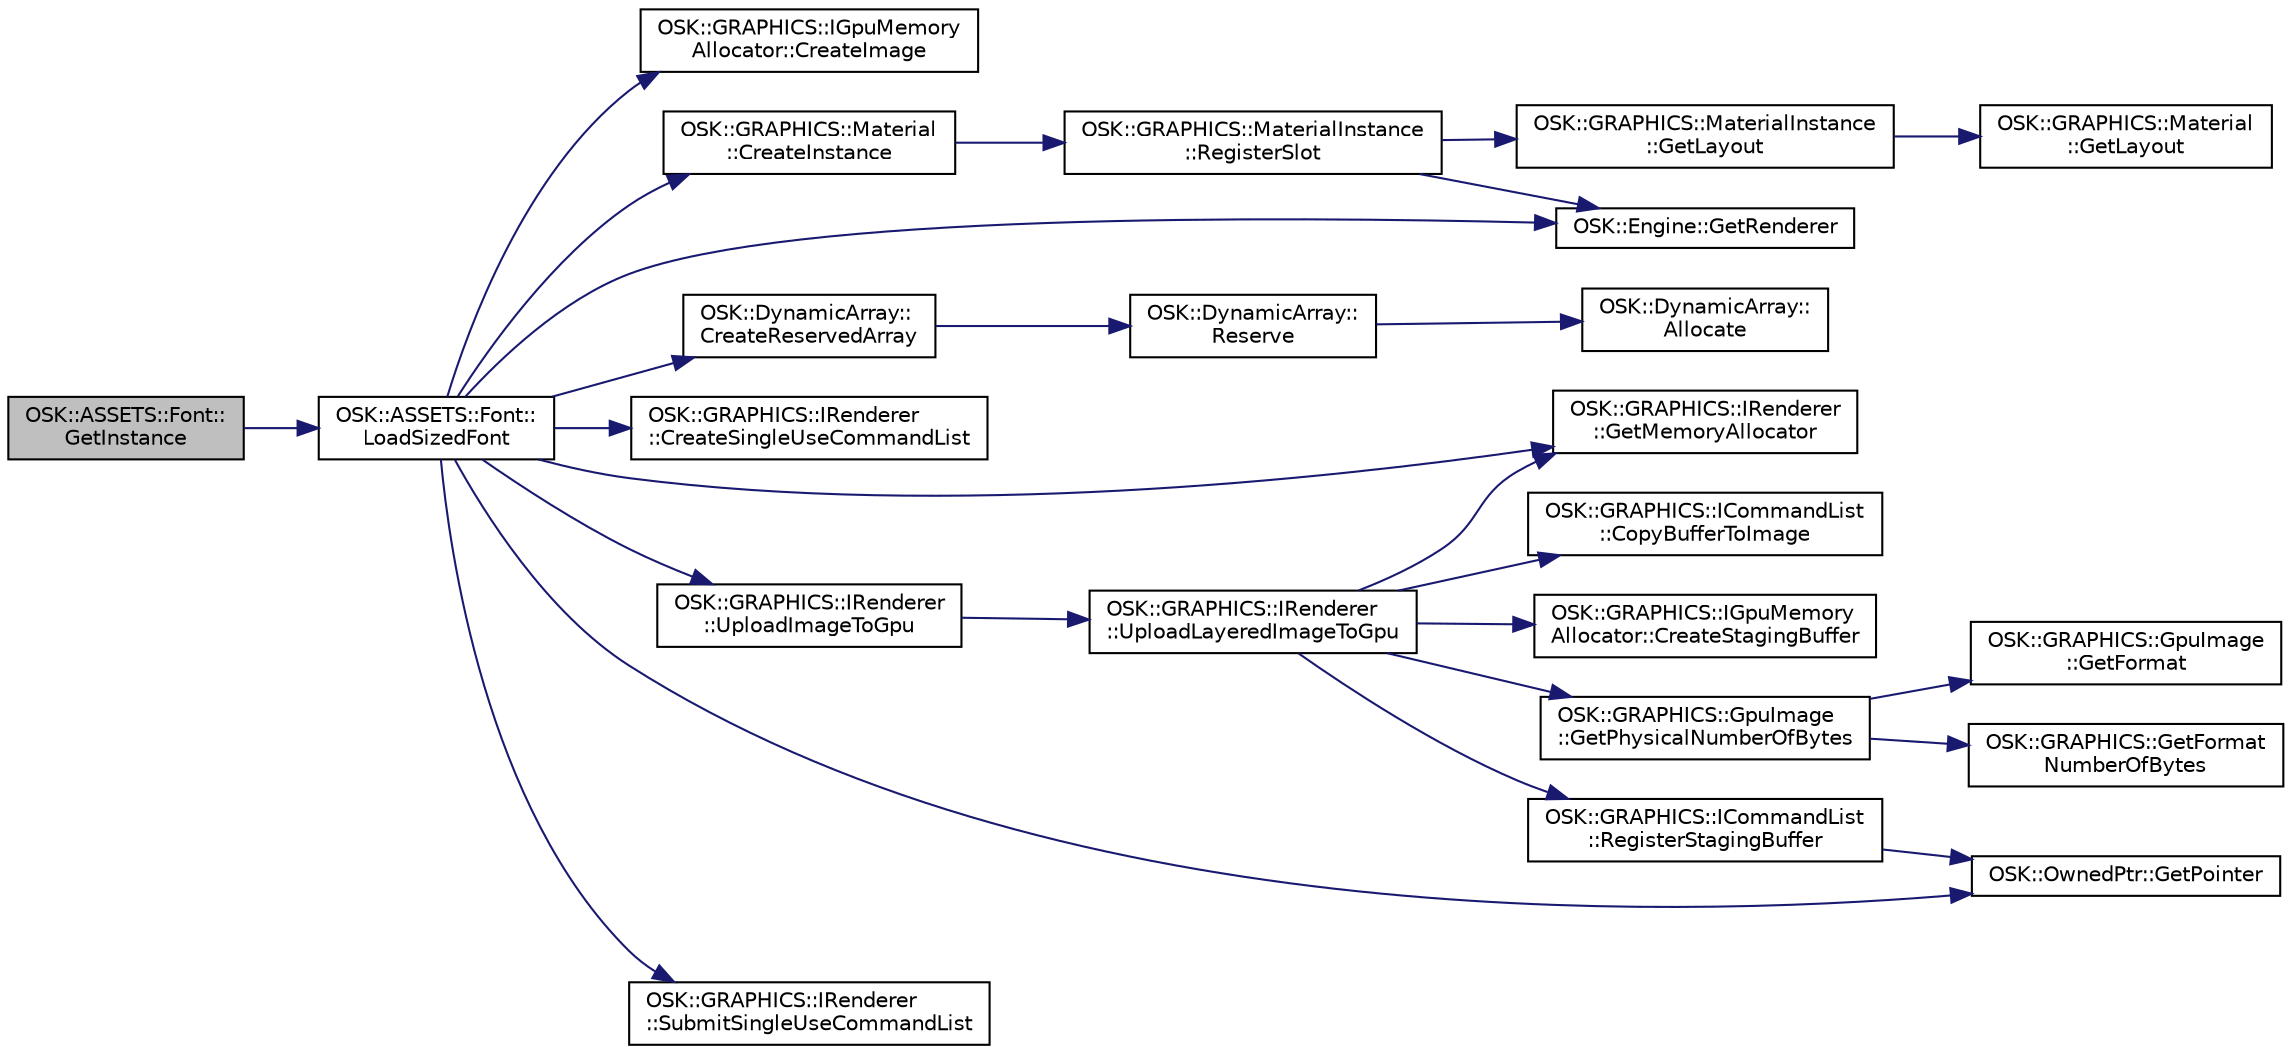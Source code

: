 digraph "OSK::ASSETS::Font::GetInstance"
{
 // LATEX_PDF_SIZE
  edge [fontname="Helvetica",fontsize="10",labelfontname="Helvetica",labelfontsize="10"];
  node [fontname="Helvetica",fontsize="10",shape=record];
  rankdir="LR";
  Node1 [label="OSK::ASSETS::Font::\lGetInstance",height=0.2,width=0.4,color="black", fillcolor="grey75", style="filled", fontcolor="black",tooltip="Devuelve la información de una instancia de la fuente con el tamaño dado."];
  Node1 -> Node2 [color="midnightblue",fontsize="10",style="solid",fontname="Helvetica"];
  Node2 [label="OSK::ASSETS::Font::\lLoadSizedFont",height=0.2,width=0.4,color="black", fillcolor="white", style="filled",URL="$class_o_s_k_1_1_a_s_s_e_t_s_1_1_font.html#a5db23936cef420c1ba8253b95d78b2fc",tooltip="Genera la imagen de la fuente para el tamaño de letra dado."];
  Node2 -> Node3 [color="midnightblue",fontsize="10",style="solid",fontname="Helvetica"];
  Node3 [label="OSK::GRAPHICS::IGpuMemory\lAllocator::CreateImage",height=0.2,width=0.4,color="black", fillcolor="white", style="filled",URL="$class_o_s_k_1_1_g_r_a_p_h_i_c_s_1_1_i_gpu_memory_allocator.html#a9edc56722522b79a352ce378e1ac8595",tooltip="Crea una nueva imagen en la GPU."];
  Node2 -> Node4 [color="midnightblue",fontsize="10",style="solid",fontname="Helvetica"];
  Node4 [label="OSK::GRAPHICS::Material\l::CreateInstance",height=0.2,width=0.4,color="black", fillcolor="white", style="filled",URL="$class_o_s_k_1_1_g_r_a_p_h_i_c_s_1_1_material.html#acf1dacea3b45a53ca86d96e30af22af1",tooltip="Crea y devuelve una nueva instancia de este material."];
  Node4 -> Node5 [color="midnightblue",fontsize="10",style="solid",fontname="Helvetica"];
  Node5 [label="OSK::GRAPHICS::MaterialInstance\l::RegisterSlot",height=0.2,width=0.4,color="black", fillcolor="white", style="filled",URL="$class_o_s_k_1_1_g_r_a_p_h_i_c_s_1_1_material_instance.html#a2293d59b8bd0c6c02dfb5cafc41261c0",tooltip="Registra un slot."];
  Node5 -> Node6 [color="midnightblue",fontsize="10",style="solid",fontname="Helvetica"];
  Node6 [label="OSK::GRAPHICS::MaterialInstance\l::GetLayout",height=0.2,width=0.4,color="black", fillcolor="white", style="filled",URL="$class_o_s_k_1_1_g_r_a_p_h_i_c_s_1_1_material_instance.html#a5d7d87b3da1560a7a77fd9b3cafc957f",tooltip="Devuelve el layout de esta instancia (es decir, el layout del material padre)."];
  Node6 -> Node7 [color="midnightblue",fontsize="10",style="solid",fontname="Helvetica"];
  Node7 [label="OSK::GRAPHICS::Material\l::GetLayout",height=0.2,width=0.4,color="black", fillcolor="white", style="filled",URL="$class_o_s_k_1_1_g_r_a_p_h_i_c_s_1_1_material.html#a29f2fe999bf8857dbbb65fb73df335ca",tooltip=" "];
  Node5 -> Node8 [color="midnightblue",fontsize="10",style="solid",fontname="Helvetica"];
  Node8 [label="OSK::Engine::GetRenderer",height=0.2,width=0.4,color="black", fillcolor="white", style="filled",URL="$class_o_s_k_1_1_engine.html#a019c5397d042224c134b7fd22c739d00",tooltip=" "];
  Node2 -> Node9 [color="midnightblue",fontsize="10",style="solid",fontname="Helvetica"];
  Node9 [label="OSK::DynamicArray::\lCreateReservedArray",height=0.2,width=0.4,color="black", fillcolor="white", style="filled",URL="$class_o_s_k_1_1_dynamic_array.html#a05c1d595ea13dde44703e78c3b186fb5",tooltip="Crea un DynamicArray con espacio reservado para el número de elementos dado."];
  Node9 -> Node10 [color="midnightblue",fontsize="10",style="solid",fontname="Helvetica"];
  Node10 [label="OSK::DynamicArray::\lReserve",height=0.2,width=0.4,color="black", fillcolor="white", style="filled",URL="$class_o_s_k_1_1_dynamic_array.html#a34323ddf4963e2097def5d8c3f80c08e",tooltip="Cambia el tamaño del array. Los datos se conservan, siempre que se pueda."];
  Node10 -> Node11 [color="midnightblue",fontsize="10",style="solid",fontname="Helvetica"];
  Node11 [label="OSK::DynamicArray::\lAllocate",height=0.2,width=0.4,color="black", fillcolor="white", style="filled",URL="$class_o_s_k_1_1_dynamic_array.html#acf322bf27bf4bfd581079500c67171a6",tooltip="Reserva espacio para 'size' elementos. Preserva los elementos anteriores."];
  Node2 -> Node12 [color="midnightblue",fontsize="10",style="solid",fontname="Helvetica"];
  Node12 [label="OSK::GRAPHICS::IRenderer\l::CreateSingleUseCommandList",height=0.2,width=0.4,color="black", fillcolor="white", style="filled",URL="$class_o_s_k_1_1_g_r_a_p_h_i_c_s_1_1_i_renderer.html#a0fa1cd26067c520e90cfa647f66e8366",tooltip="Crea una lista de comandos para un único uso. Útil para enviar datos a la GPU, por ejemplo."];
  Node2 -> Node13 [color="midnightblue",fontsize="10",style="solid",fontname="Helvetica"];
  Node13 [label="OSK::GRAPHICS::IRenderer\l::GetMemoryAllocator",height=0.2,width=0.4,color="black", fillcolor="white", style="filled",URL="$class_o_s_k_1_1_g_r_a_p_h_i_c_s_1_1_i_renderer.html#acf03703bbb6f031f905612d86f104b38",tooltip=" "];
  Node2 -> Node14 [color="midnightblue",fontsize="10",style="solid",fontname="Helvetica"];
  Node14 [label="OSK::OwnedPtr::GetPointer",height=0.2,width=0.4,color="black", fillcolor="white", style="filled",URL="$class_o_s_k_1_1_owned_ptr.html#a81dfab2299056fc9858aace55fca0042",tooltip="Devuelve el puntero nativo."];
  Node2 -> Node8 [color="midnightblue",fontsize="10",style="solid",fontname="Helvetica"];
  Node2 -> Node15 [color="midnightblue",fontsize="10",style="solid",fontname="Helvetica"];
  Node15 [label="OSK::GRAPHICS::IRenderer\l::SubmitSingleUseCommandList",height=0.2,width=0.4,color="black", fillcolor="white", style="filled",URL="$class_o_s_k_1_1_g_r_a_p_h_i_c_s_1_1_i_renderer.html#af337a6b45b1e298a4edff91981586d14",tooltip="Ejecuta el contenido de la lista de comandos."];
  Node2 -> Node16 [color="midnightblue",fontsize="10",style="solid",fontname="Helvetica"];
  Node16 [label="OSK::GRAPHICS::IRenderer\l::UploadImageToGpu",height=0.2,width=0.4,color="black", fillcolor="white", style="filled",URL="$class_o_s_k_1_1_g_r_a_p_h_i_c_s_1_1_i_renderer.html#a84c879978d05eb6e5ac7828dd115ab5d",tooltip="Rellena la imagen en la GPU con los datos dados."];
  Node16 -> Node17 [color="midnightblue",fontsize="10",style="solid",fontname="Helvetica"];
  Node17 [label="OSK::GRAPHICS::IRenderer\l::UploadLayeredImageToGpu",height=0.2,width=0.4,color="black", fillcolor="white", style="filled",URL="$class_o_s_k_1_1_g_r_a_p_h_i_c_s_1_1_i_renderer.html#a0dea54038eea4c0f8c0a7013ab6adac7",tooltip="Rellena la imagen en la GPU con los datos dados."];
  Node17 -> Node18 [color="midnightblue",fontsize="10",style="solid",fontname="Helvetica"];
  Node18 [label="OSK::GRAPHICS::ICommandList\l::CopyBufferToImage",height=0.2,width=0.4,color="black", fillcolor="white", style="filled",URL="$class_o_s_k_1_1_g_r_a_p_h_i_c_s_1_1_i_command_list.html#a9676cdfe4a2411cb5993f9509a24e3c5",tooltip="Copia la imagen guardada en un buffer a una imagen en la GPU. Para poder subir una imagen a la GPU,..."];
  Node17 -> Node19 [color="midnightblue",fontsize="10",style="solid",fontname="Helvetica"];
  Node19 [label="OSK::GRAPHICS::IGpuMemory\lAllocator::CreateStagingBuffer",height=0.2,width=0.4,color="black", fillcolor="white", style="filled",URL="$class_o_s_k_1_1_g_r_a_p_h_i_c_s_1_1_i_gpu_memory_allocator.html#a8c3f7f23fc42ae519483fcd4c5dac305",tooltip="Crea un buffer temporal con el tamaño dado."];
  Node17 -> Node13 [color="midnightblue",fontsize="10",style="solid",fontname="Helvetica"];
  Node17 -> Node20 [color="midnightblue",fontsize="10",style="solid",fontname="Helvetica"];
  Node20 [label="OSK::GRAPHICS::GpuImage\l::GetPhysicalNumberOfBytes",height=0.2,width=0.4,color="black", fillcolor="white", style="filled",URL="$class_o_s_k_1_1_g_r_a_p_h_i_c_s_1_1_gpu_image.html#ac8e03db4a14a8612958758e67703e33f",tooltip="Devuelve el número de bytes reales que ocupa esta imagen en la memoria de la GPU"];
  Node20 -> Node21 [color="midnightblue",fontsize="10",style="solid",fontname="Helvetica"];
  Node21 [label="OSK::GRAPHICS::GpuImage\l::GetFormat",height=0.2,width=0.4,color="black", fillcolor="white", style="filled",URL="$class_o_s_k_1_1_g_r_a_p_h_i_c_s_1_1_gpu_image.html#a7fbd0307d9e9147312004fecca6b73ba",tooltip=" "];
  Node20 -> Node22 [color="midnightblue",fontsize="10",style="solid",fontname="Helvetica"];
  Node22 [label="OSK::GRAPHICS::GetFormat\lNumberOfBytes",height=0.2,width=0.4,color="black", fillcolor="white", style="filled",URL="$namespace_o_s_k_1_1_g_r_a_p_h_i_c_s.html#abd894ab72db6cb1f2762684830d7354c",tooltip="Devuelve el número de bytes que ocupa un píxel de un formato dado."];
  Node17 -> Node23 [color="midnightblue",fontsize="10",style="solid",fontname="Helvetica"];
  Node23 [label="OSK::GRAPHICS::ICommandList\l::RegisterStagingBuffer",height=0.2,width=0.4,color="black", fillcolor="white", style="filled",URL="$class_o_s_k_1_1_g_r_a_p_h_i_c_s_1_1_i_command_list.html#a78589eeb1aaa3971b96da0d8d3abbf0d",tooltip="Registra un buffer intermedio. Como la operación de copia de datos de un buffer intermedio a un buffe..."];
  Node23 -> Node14 [color="midnightblue",fontsize="10",style="solid",fontname="Helvetica"];
}
